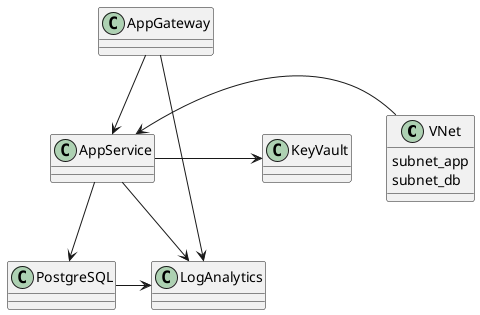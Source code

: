 @startuml
!define RECTANGLE class
RECTANGLE VNet {
  subnet_app
  subnet_db
}
RECTANGLE AppService
RECTANGLE PostgreSQL
RECTANGLE KeyVault
RECTANGLE AppGateway
RECTANGLE LogAnalytics
VNet -left-> AppService
AppService -down-> PostgreSQL
AppService -right-> KeyVault
AppGateway -down-> AppService
AppService -right-> LogAnalytics
PostgreSQL -right-> LogAnalytics
AppGateway -right-> LogAnalytics
@enduml
